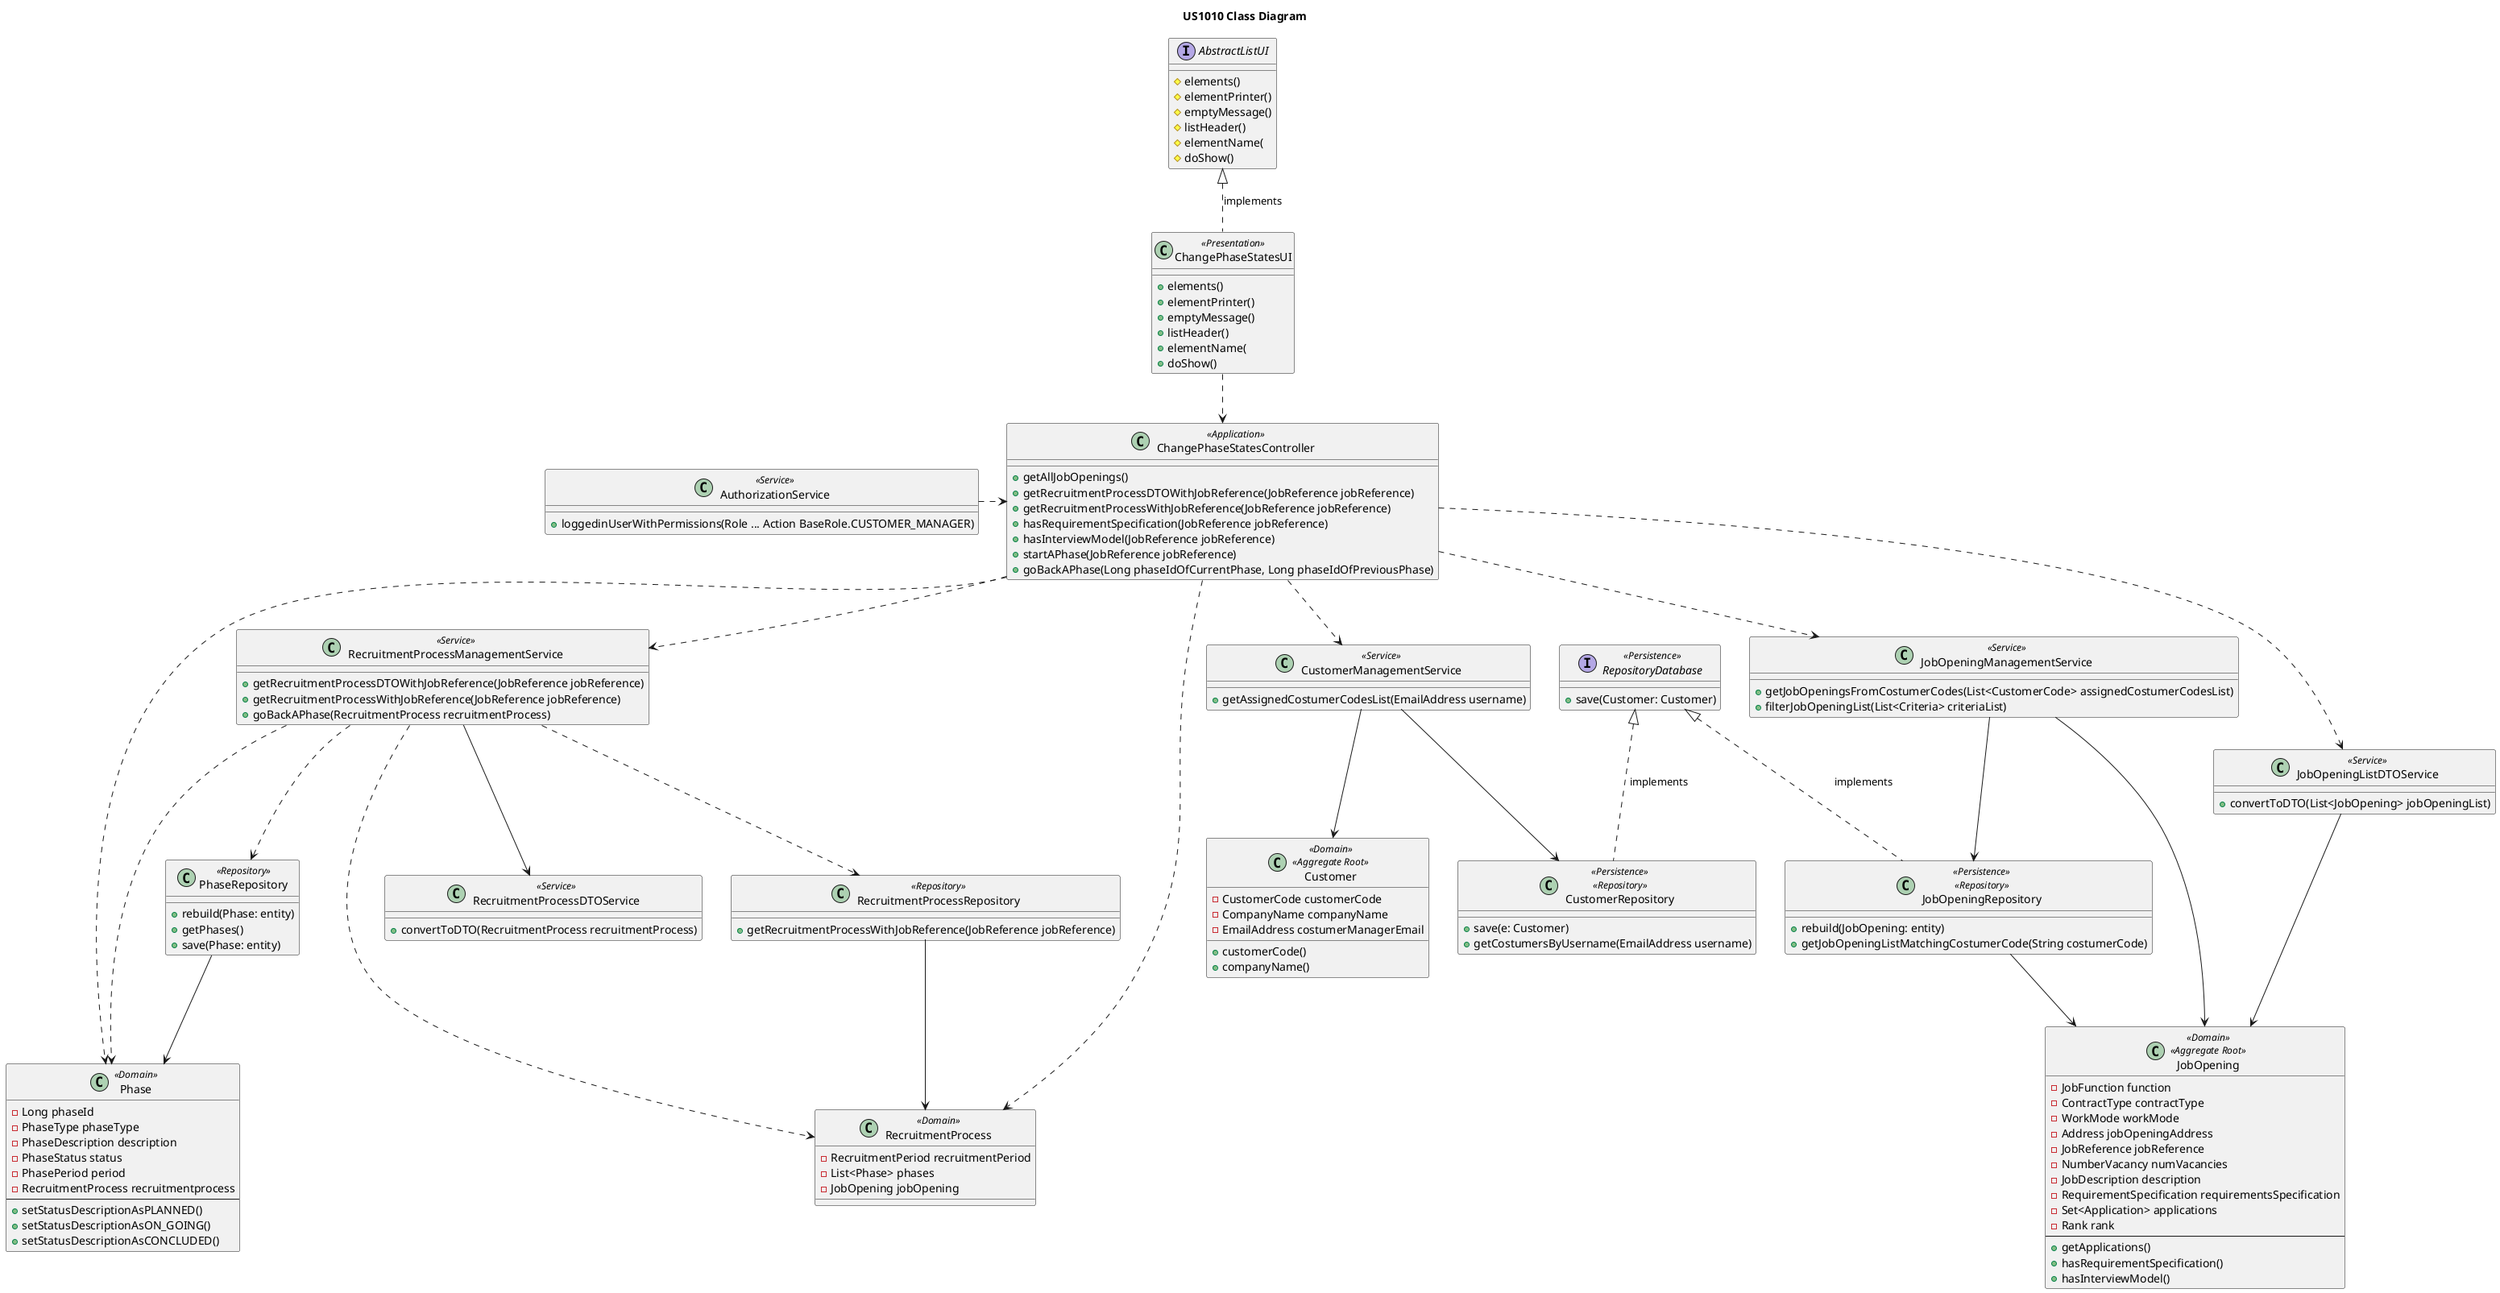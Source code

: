 @startuml US1010_class_diagram
'https://plantuml.com/class-diagram

title US1010 Class Diagram

class Phase <<Domain>> {
- Long phaseId
- PhaseType phaseType
- PhaseDescription description
- PhaseStatus status
- PhasePeriod period
- RecruitmentProcess recruitmentprocess
---
+ setStatusDescriptionAsPLANNED()
+ setStatusDescriptionAsON_GOING()
+ setStatusDescriptionAsCONCLUDED()
}

class PhaseRepository <<Repository>> {
+ rebuild(Phase: entity)
+ getPhases()
+ save(Phase: entity)
}

class RecruitmentProcessManagementService <<Service>> {
+ getRecruitmentProcessDTOWithJobReference(JobReference jobReference)
+ getRecruitmentProcessWithJobReference(JobReference jobReference)
+ goBackAPhase(RecruitmentProcess recruitmentProcess)
}

class RecruitmentProcessDTOService <<Service>> {
+ convertToDTO(RecruitmentProcess recruitmentProcess)
}

class RecruitmentProcessRepository <<Repository>> {
+ getRecruitmentProcessWithJobReference(JobReference jobReference)
}

class RecruitmentProcess <<Domain>> {
- RecruitmentPeriod recruitmentPeriod
- List<Phase> phases
- JobOpening jobOpening
}

interface AbstractListUI{
# elements()
# elementPrinter()
# emptyMessage()
# listHeader()
# elementName(
# doShow()
}

class CustomerManagementService <<Service>> {
+ getAssignedCostumerCodesList(EmailAddress username)
}

class Customer <<Domain>> <<Aggregate Root>> {
- CustomerCode customerCode
- CompanyName companyName
- EmailAddress costumerManagerEmail
+ customerCode()
+ companyName()
}

class JobOpeningManagementService <<Service>> {
+ getJobOpeningsFromCostumerCodes(List<CustomerCode> assignedCostumerCodesList)
+ filterJobOpeningList(List<Criteria> criteriaList)
}

class JobOpeningListDTOService <<Service>> {
+ convertToDTO(List<JobOpening> jobOpeningList)
}

class ChangePhaseStatesUI <<Presentation>> {
+ elements()
+ elementPrinter()
+ emptyMessage()
+ listHeader()
+ elementName(
+ doShow()
}

class ChangePhaseStatesController <<Application>> {
+ getAllJobOpenings()
+ getRecruitmentProcessDTOWithJobReference(JobReference jobReference)
+ getRecruitmentProcessWithJobReference(JobReference jobReference)
+ hasRequirementSpecification(JobReference jobReference)
+ hasInterviewModel(JobReference jobReference)
+ startAPhase(JobReference jobReference)
+ goBackAPhase(Long phaseIdOfCurrentPhase, Long phaseIdOfPreviousPhase)
}

class AuthorizationService <<Service>> {
+ loggedinUserWithPermissions(Role ... Action BaseRole.CUSTOMER_MANAGER)
}

class JobOpening <<Domain>> <<Aggregate Root>> {
- JobFunction function
- ContractType contractType
- WorkMode workMode
- Address jobOpeningAddress
- JobReference jobReference
- NumberVacancy numVacancies
- JobDescription description
- RequirementSpecification requirementsSpecification
- Set<Application> applications
- Rank rank
--
+ getApplications()
+ hasRequirementSpecification()
+ hasInterviewModel()
}

class JobOpeningRepository <<Persistence>> <<Repository>> {
+ rebuild(JobOpening: entity)
+ getJobOpeningListMatchingCostumerCode(String costumerCode)
}

class CustomerRepository  <<Persistence>> <<Repository>>  {
+ save(e: Customer)
+ getCostumersByUsername(EmailAddress username)
}

interface RepositoryDatabase <<Persistence>> {
+ save(Customer: Customer)
}


'Associations
'Basic Flow
ChangePhaseStatesUI ..> ChangePhaseStatesController
ChangePhaseStatesController ..> CustomerManagementService
ChangePhaseStatesController ..> JobOpeningManagementService
ChangePhaseStatesController ..> JobOpeningListDTOService
ChangePhaseStatesController ..> RecruitmentProcessManagementService
ChangePhaseStatesController ..> RecruitmentProcess
ChangePhaseStatesController ..> Phase

'Domain Layer
CustomerManagementService -down-> CustomerRepository
CustomerManagementService --> Customer
JobOpeningManagementService --> JobOpeningRepository
JobOpeningManagementService --> JobOpening
JobOpeningListDTOService --> JobOpening
RecruitmentProcessManagementService --> RecruitmentProcessDTOService
RecruitmentProcessManagementService ..> RecruitmentProcessRepository
RecruitmentProcessManagementService ..> PhaseRepository
RecruitmentProcessManagementService ..> RecruitmentProcess
RecruitmentProcessManagementService ..> Phase

'Persistence Layer
JobOpeningRepository --> JobOpening
PhaseRepository --> Phase
RecruitmentProcessRepository --> RecruitmentProcess

'Interface implementation
RepositoryDatabase <|.. JobOpeningRepository : implements
RepositoryDatabase <|.. CustomerRepository : implements

AbstractListUI <|.. ChangePhaseStatesUI : implements

'Authentication
AuthorizationService .right.> ChangePhaseStatesController



@enduml